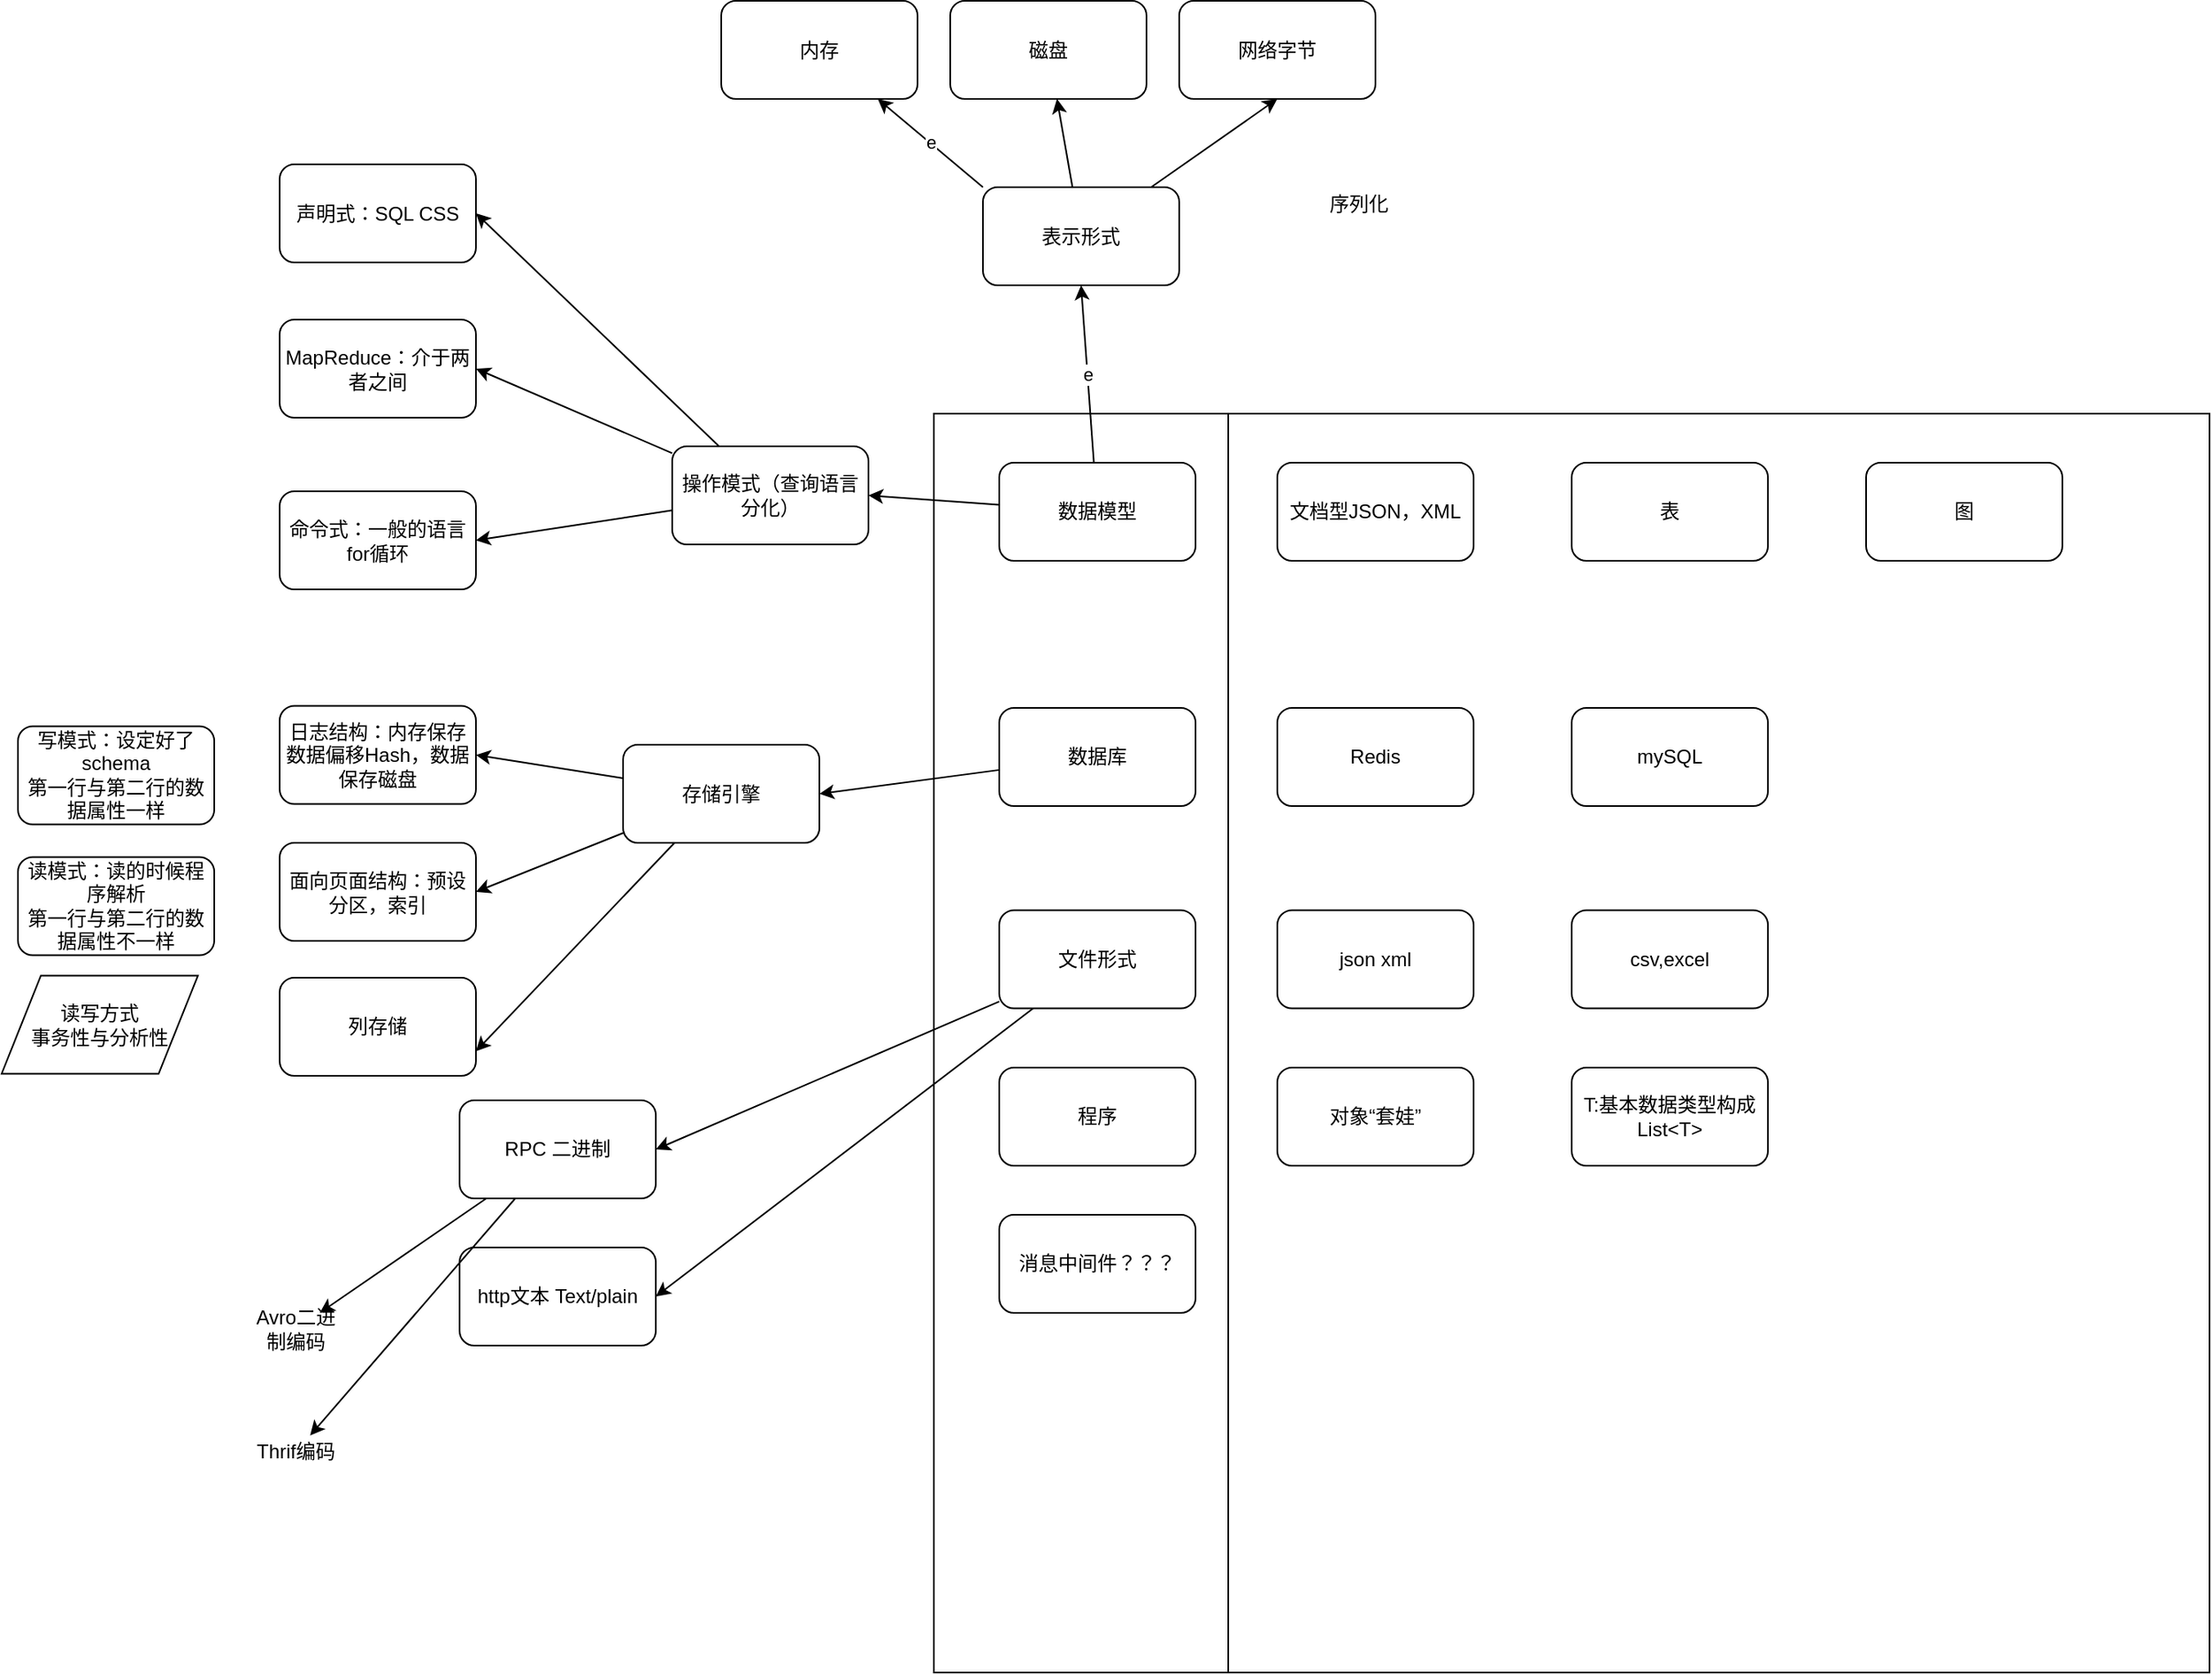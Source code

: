 <mxfile version="13.0.0" type="device"><diagram id="DxCUxEXfSiVepFPc4SDb" name="第 1 页"><mxGraphModel dx="2858" dy="1209" grid="1" gridSize="10" guides="1" tooltips="1" connect="1" arrows="1" fold="1" page="1" pageScale="1" pageWidth="827" pageHeight="1169" math="0" shadow="0"><root><mxCell id="0"/><mxCell id="1" parent="0"/><mxCell id="UP2yYPLF9V8vNsCfm8UB-55" value="" style="rounded=0;whiteSpace=wrap;html=1;" vertex="1" parent="1"><mxGeometry x="-190" y="470" width="180" height="770" as="geometry"/></mxCell><mxCell id="UP2yYPLF9V8vNsCfm8UB-38" value="" style="rounded=0;whiteSpace=wrap;html=1;" vertex="1" parent="1"><mxGeometry x="-10" y="470" width="600" height="770" as="geometry"/></mxCell><mxCell id="UP2yYPLF9V8vNsCfm8UB-4" value="图" style="rounded=1;whiteSpace=wrap;html=1;" vertex="1" parent="1"><mxGeometry x="380" y="500" width="120" height="60" as="geometry"/></mxCell><mxCell id="UP2yYPLF9V8vNsCfm8UB-5" value="内存" style="rounded=1;whiteSpace=wrap;html=1;" vertex="1" parent="1"><mxGeometry x="-320" y="217.5" width="120" height="60" as="geometry"/></mxCell><mxCell id="UP2yYPLF9V8vNsCfm8UB-6" value="磁盘" style="rounded=1;whiteSpace=wrap;html=1;" vertex="1" parent="1"><mxGeometry x="-180" y="217.5" width="120" height="60" as="geometry"/></mxCell><mxCell id="UP2yYPLF9V8vNsCfm8UB-7" value="网络字节" style="rounded=1;whiteSpace=wrap;html=1;" vertex="1" parent="1"><mxGeometry x="-40" y="217.5" width="120" height="60" as="geometry"/></mxCell><mxCell id="UP2yYPLF9V8vNsCfm8UB-63" value="e" style="edgeStyle=none;rounded=0;orthogonalLoop=1;jettySize=auto;html=1;exitX=0;exitY=0;exitDx=0;exitDy=0;" edge="1" parent="1" source="UP2yYPLF9V8vNsCfm8UB-9" target="UP2yYPLF9V8vNsCfm8UB-5"><mxGeometry relative="1" as="geometry"/></mxCell><mxCell id="UP2yYPLF9V8vNsCfm8UB-64" style="edgeStyle=none;rounded=0;orthogonalLoop=1;jettySize=auto;html=1;" edge="1" parent="1" source="UP2yYPLF9V8vNsCfm8UB-9" target="UP2yYPLF9V8vNsCfm8UB-6"><mxGeometry relative="1" as="geometry"/></mxCell><mxCell id="UP2yYPLF9V8vNsCfm8UB-65" style="edgeStyle=none;rounded=0;orthogonalLoop=1;jettySize=auto;html=1;entryX=0.5;entryY=1;entryDx=0;entryDy=0;" edge="1" parent="1" source="UP2yYPLF9V8vNsCfm8UB-9" target="UP2yYPLF9V8vNsCfm8UB-7"><mxGeometry relative="1" as="geometry"/></mxCell><mxCell id="UP2yYPLF9V8vNsCfm8UB-9" value="表示形式" style="rounded=1;whiteSpace=wrap;html=1;" vertex="1" parent="1"><mxGeometry x="-160" y="331.5" width="120" height="60" as="geometry"/></mxCell><mxCell id="UP2yYPLF9V8vNsCfm8UB-58" style="edgeStyle=none;rounded=0;orthogonalLoop=1;jettySize=auto;html=1;entryX=1;entryY=0.5;entryDx=0;entryDy=0;" edge="1" parent="1" source="UP2yYPLF9V8vNsCfm8UB-10" target="UP2yYPLF9V8vNsCfm8UB-11"><mxGeometry relative="1" as="geometry"/></mxCell><mxCell id="UP2yYPLF9V8vNsCfm8UB-59" style="edgeStyle=none;rounded=0;orthogonalLoop=1;jettySize=auto;html=1;entryX=1;entryY=0.5;entryDx=0;entryDy=0;" edge="1" parent="1" source="UP2yYPLF9V8vNsCfm8UB-10" target="UP2yYPLF9V8vNsCfm8UB-15"><mxGeometry relative="1" as="geometry"/></mxCell><mxCell id="UP2yYPLF9V8vNsCfm8UB-60" style="edgeStyle=none;rounded=0;orthogonalLoop=1;jettySize=auto;html=1;entryX=1;entryY=0.5;entryDx=0;entryDy=0;" edge="1" parent="1" source="UP2yYPLF9V8vNsCfm8UB-10" target="UP2yYPLF9V8vNsCfm8UB-12"><mxGeometry relative="1" as="geometry"/></mxCell><mxCell id="UP2yYPLF9V8vNsCfm8UB-10" value="操作模式（查询语言分化）" style="rounded=1;whiteSpace=wrap;html=1;" vertex="1" parent="1"><mxGeometry x="-350" y="490" width="120" height="60" as="geometry"/></mxCell><mxCell id="UP2yYPLF9V8vNsCfm8UB-11" value="声明式：SQL CSS" style="rounded=1;whiteSpace=wrap;html=1;" vertex="1" parent="1"><mxGeometry x="-590" y="317.5" width="120" height="60" as="geometry"/></mxCell><mxCell id="UP2yYPLF9V8vNsCfm8UB-12" value="命令式：一般的语言for循环" style="rounded=1;whiteSpace=wrap;html=1;" vertex="1" parent="1"><mxGeometry x="-590" y="517.5" width="120" height="60" as="geometry"/></mxCell><mxCell id="UP2yYPLF9V8vNsCfm8UB-15" value="MapReduce：介于两者之间" style="rounded=1;whiteSpace=wrap;html=1;" vertex="1" parent="1"><mxGeometry x="-590" y="412.5" width="120" height="60" as="geometry"/></mxCell><mxCell id="UP2yYPLF9V8vNsCfm8UB-52" style="edgeStyle=none;rounded=0;orthogonalLoop=1;jettySize=auto;html=1;entryX=1;entryY=0.5;entryDx=0;entryDy=0;" edge="1" parent="1" source="UP2yYPLF9V8vNsCfm8UB-16" target="UP2yYPLF9V8vNsCfm8UB-18"><mxGeometry relative="1" as="geometry"/></mxCell><mxCell id="UP2yYPLF9V8vNsCfm8UB-53" style="edgeStyle=none;rounded=0;orthogonalLoop=1;jettySize=auto;html=1;entryX=1;entryY=0.5;entryDx=0;entryDy=0;" edge="1" parent="1" source="UP2yYPLF9V8vNsCfm8UB-16" target="UP2yYPLF9V8vNsCfm8UB-19"><mxGeometry relative="1" as="geometry"/></mxCell><mxCell id="UP2yYPLF9V8vNsCfm8UB-54" style="edgeStyle=none;rounded=0;orthogonalLoop=1;jettySize=auto;html=1;entryX=1;entryY=0.75;entryDx=0;entryDy=0;" edge="1" parent="1" source="UP2yYPLF9V8vNsCfm8UB-16" target="UP2yYPLF9V8vNsCfm8UB-35"><mxGeometry relative="1" as="geometry"/></mxCell><mxCell id="UP2yYPLF9V8vNsCfm8UB-16" value="存储引擎" style="rounded=1;whiteSpace=wrap;html=1;" vertex="1" parent="1"><mxGeometry x="-380" y="672.5" width="120" height="60" as="geometry"/></mxCell><mxCell id="UP2yYPLF9V8vNsCfm8UB-17" value="读写方式&lt;br&gt;事务性与分析性" style="shape=parallelogram;perimeter=parallelogramPerimeter;whiteSpace=wrap;html=1;" vertex="1" parent="1"><mxGeometry x="-760" y="813.75" width="120" height="60" as="geometry"/></mxCell><mxCell id="UP2yYPLF9V8vNsCfm8UB-18" value="日志结构：内存保存数据偏移Hash，数据保存磁盘" style="rounded=1;whiteSpace=wrap;html=1;" vertex="1" parent="1"><mxGeometry x="-590" y="648.75" width="120" height="60" as="geometry"/></mxCell><mxCell id="UP2yYPLF9V8vNsCfm8UB-19" value="面向页面结构：预设分区，索引" style="rounded=1;whiteSpace=wrap;html=1;" vertex="1" parent="1"><mxGeometry x="-590" y="732.5" width="120" height="60" as="geometry"/></mxCell><mxCell id="UP2yYPLF9V8vNsCfm8UB-21" value="读模式：读的时候程序解析&lt;br&gt;第一行与第二行的数据属性不一样" style="rounded=1;whiteSpace=wrap;html=1;" vertex="1" parent="1"><mxGeometry x="-750" y="741.25" width="120" height="60" as="geometry"/></mxCell><mxCell id="UP2yYPLF9V8vNsCfm8UB-22" value="写模式：设定好了schema&lt;br&gt;第一行与第二行的数据属性一样" style="rounded=1;whiteSpace=wrap;html=1;" vertex="1" parent="1"><mxGeometry x="-750" y="661.25" width="120" height="60" as="geometry"/></mxCell><mxCell id="UP2yYPLF9V8vNsCfm8UB-24" value="序列化" style="text;html=1;strokeColor=none;fillColor=none;align=center;verticalAlign=middle;whiteSpace=wrap;rounded=0;" vertex="1" parent="1"><mxGeometry x="50" y="331.5" width="40" height="20" as="geometry"/></mxCell><mxCell id="UP2yYPLF9V8vNsCfm8UB-51" style="edgeStyle=none;rounded=0;orthogonalLoop=1;jettySize=auto;html=1;entryX=1;entryY=0.5;entryDx=0;entryDy=0;" edge="1" parent="1" source="UP2yYPLF9V8vNsCfm8UB-26" target="UP2yYPLF9V8vNsCfm8UB-16"><mxGeometry relative="1" as="geometry"/></mxCell><mxCell id="UP2yYPLF9V8vNsCfm8UB-26" value="数据库" style="rounded=1;whiteSpace=wrap;html=1;" vertex="1" parent="1"><mxGeometry x="-150" y="650" width="120" height="60" as="geometry"/></mxCell><mxCell id="UP2yYPLF9V8vNsCfm8UB-27" value="Redis" style="rounded=1;whiteSpace=wrap;html=1;" vertex="1" parent="1"><mxGeometry x="20" y="650" width="120" height="60" as="geometry"/></mxCell><mxCell id="UP2yYPLF9V8vNsCfm8UB-28" value="mySQL" style="rounded=1;whiteSpace=wrap;html=1;" vertex="1" parent="1"><mxGeometry x="200" y="650" width="120" height="60" as="geometry"/></mxCell><mxCell id="UP2yYPLF9V8vNsCfm8UB-29" value="文档型JSON，XML" style="rounded=1;whiteSpace=wrap;html=1;" vertex="1" parent="1"><mxGeometry x="20" y="500" width="120" height="60" as="geometry"/></mxCell><mxCell id="UP2yYPLF9V8vNsCfm8UB-30" value="表" style="rounded=1;whiteSpace=wrap;html=1;" vertex="1" parent="1"><mxGeometry x="200" y="500" width="120" height="60" as="geometry"/></mxCell><mxCell id="UP2yYPLF9V8vNsCfm8UB-44" style="edgeStyle=none;rounded=0;orthogonalLoop=1;jettySize=auto;html=1;entryX=1;entryY=0.5;entryDx=0;entryDy=0;" edge="1" parent="1" source="UP2yYPLF9V8vNsCfm8UB-31" target="UP2yYPLF9V8vNsCfm8UB-36"><mxGeometry relative="1" as="geometry"/></mxCell><mxCell id="UP2yYPLF9V8vNsCfm8UB-45" style="edgeStyle=none;rounded=0;orthogonalLoop=1;jettySize=auto;html=1;entryX=1;entryY=0.5;entryDx=0;entryDy=0;" edge="1" parent="1" source="UP2yYPLF9V8vNsCfm8UB-31" target="UP2yYPLF9V8vNsCfm8UB-37"><mxGeometry relative="1" as="geometry"/></mxCell><mxCell id="UP2yYPLF9V8vNsCfm8UB-31" value="文件形式" style="rounded=1;whiteSpace=wrap;html=1;" vertex="1" parent="1"><mxGeometry x="-150" y="773.75" width="120" height="60" as="geometry"/></mxCell><mxCell id="UP2yYPLF9V8vNsCfm8UB-32" value="json xml" style="rounded=1;whiteSpace=wrap;html=1;" vertex="1" parent="1"><mxGeometry x="20" y="773.75" width="120" height="60" as="geometry"/></mxCell><mxCell id="UP2yYPLF9V8vNsCfm8UB-33" value="csv,excel" style="rounded=1;whiteSpace=wrap;html=1;" vertex="1" parent="1"><mxGeometry x="200" y="773.75" width="120" height="60" as="geometry"/></mxCell><mxCell id="UP2yYPLF9V8vNsCfm8UB-35" value="列存储" style="rounded=1;whiteSpace=wrap;html=1;" vertex="1" parent="1"><mxGeometry x="-590" y="815" width="120" height="60" as="geometry"/></mxCell><mxCell id="UP2yYPLF9V8vNsCfm8UB-36" value="http文本 Text/plain" style="rounded=1;whiteSpace=wrap;html=1;" vertex="1" parent="1"><mxGeometry x="-480" y="980" width="120" height="60" as="geometry"/></mxCell><mxCell id="UP2yYPLF9V8vNsCfm8UB-48" style="edgeStyle=none;rounded=0;orthogonalLoop=1;jettySize=auto;html=1;" edge="1" parent="1" source="UP2yYPLF9V8vNsCfm8UB-37" target="UP2yYPLF9V8vNsCfm8UB-46"><mxGeometry relative="1" as="geometry"/></mxCell><mxCell id="UP2yYPLF9V8vNsCfm8UB-49" style="edgeStyle=none;rounded=0;orthogonalLoop=1;jettySize=auto;html=1;" edge="1" parent="1" source="UP2yYPLF9V8vNsCfm8UB-37" target="UP2yYPLF9V8vNsCfm8UB-47"><mxGeometry relative="1" as="geometry"/></mxCell><mxCell id="UP2yYPLF9V8vNsCfm8UB-37" value="RPC 二进制" style="rounded=1;whiteSpace=wrap;html=1;" vertex="1" parent="1"><mxGeometry x="-480" y="890" width="120" height="60" as="geometry"/></mxCell><mxCell id="UP2yYPLF9V8vNsCfm8UB-61" style="edgeStyle=none;rounded=0;orthogonalLoop=1;jettySize=auto;html=1;entryX=1;entryY=0.5;entryDx=0;entryDy=0;" edge="1" parent="1" source="UP2yYPLF9V8vNsCfm8UB-40" target="UP2yYPLF9V8vNsCfm8UB-10"><mxGeometry relative="1" as="geometry"/></mxCell><mxCell id="UP2yYPLF9V8vNsCfm8UB-62" value="e" style="edgeStyle=none;rounded=0;orthogonalLoop=1;jettySize=auto;html=1;entryX=0.5;entryY=1;entryDx=0;entryDy=0;" edge="1" parent="1" source="UP2yYPLF9V8vNsCfm8UB-40" target="UP2yYPLF9V8vNsCfm8UB-9"><mxGeometry relative="1" as="geometry"/></mxCell><mxCell id="UP2yYPLF9V8vNsCfm8UB-40" value="数据模型" style="rounded=1;whiteSpace=wrap;html=1;" vertex="1" parent="1"><mxGeometry x="-150" y="500" width="120" height="60" as="geometry"/></mxCell><mxCell id="UP2yYPLF9V8vNsCfm8UB-41" value="程序" style="rounded=1;whiteSpace=wrap;html=1;" vertex="1" parent="1"><mxGeometry x="-150" y="870" width="120" height="60" as="geometry"/></mxCell><mxCell id="UP2yYPLF9V8vNsCfm8UB-42" value="对象“套娃”" style="rounded=1;whiteSpace=wrap;html=1;" vertex="1" parent="1"><mxGeometry x="20" y="870" width="120" height="60" as="geometry"/></mxCell><mxCell id="UP2yYPLF9V8vNsCfm8UB-43" value="T:基本数据类型构成&lt;br&gt;List&amp;lt;T&amp;gt;" style="rounded=1;whiteSpace=wrap;html=1;" vertex="1" parent="1"><mxGeometry x="200" y="870" width="120" height="60" as="geometry"/></mxCell><mxCell id="UP2yYPLF9V8vNsCfm8UB-46" value="Avro二进制编码" style="text;html=1;strokeColor=none;fillColor=none;align=center;verticalAlign=middle;whiteSpace=wrap;rounded=0;" vertex="1" parent="1"><mxGeometry x="-610" y="1020" width="60" height="20" as="geometry"/></mxCell><mxCell id="UP2yYPLF9V8vNsCfm8UB-47" value="Thrif编码" style="text;html=1;strokeColor=none;fillColor=none;align=center;verticalAlign=middle;whiteSpace=wrap;rounded=0;" vertex="1" parent="1"><mxGeometry x="-610" y="1095" width="60" height="20" as="geometry"/></mxCell><mxCell id="UP2yYPLF9V8vNsCfm8UB-50" value="消息中间件？？？" style="rounded=1;whiteSpace=wrap;html=1;" vertex="1" parent="1"><mxGeometry x="-150" y="960" width="120" height="60" as="geometry"/></mxCell></root></mxGraphModel></diagram></mxfile>